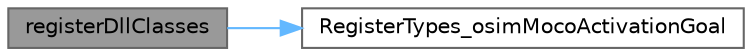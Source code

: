 digraph "registerDllClasses"
{
 // LATEX_PDF_SIZE
  bgcolor="transparent";
  edge [fontname=Helvetica,fontsize=10,labelfontname=Helvetica,labelfontsize=10];
  node [fontname=Helvetica,fontsize=10,shape=box,height=0.2,width=0.4];
  rankdir="LR";
  Node1 [id="Node000001",label="registerDllClasses",height=0.2,width=0.4,color="gray40", fillcolor="grey60", style="filled", fontcolor="black",tooltip=" "];
  Node1 -> Node2 [id="edge1_Node000001_Node000002",color="steelblue1",style="solid",tooltip=" "];
  Node2 [id="Node000002",label="RegisterTypes_osimMocoActivationGoal",height=0.2,width=0.4,color="grey40", fillcolor="white", style="filled",URL="$compat_2_moco_activation_goal_2_register_types__osim_moco_activation_goal_8cpp.html#af5a73af47821f9c51231df5cdf25f4e8",tooltip=" "];
}
